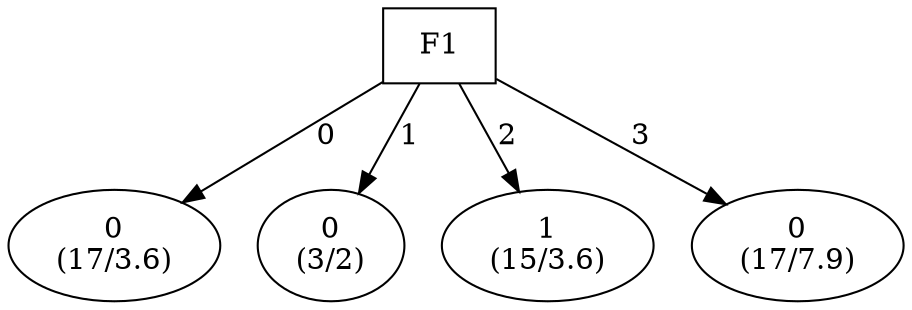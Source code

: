 digraph YaDT {
n0 [ shape=box, label="F1\n"]
n0 -> n1 [label="0"]
n1 [ shape=ellipse, label="0\n(17/3.6)"]
n0 -> n2 [label="1"]
n2 [ shape=ellipse, label="0\n(3/2)"]
n0 -> n3 [label="2"]
n3 [ shape=ellipse, label="1\n(15/3.6)"]
n0 -> n4 [label="3"]
n4 [ shape=ellipse, label="0\n(17/7.9)"]
}
